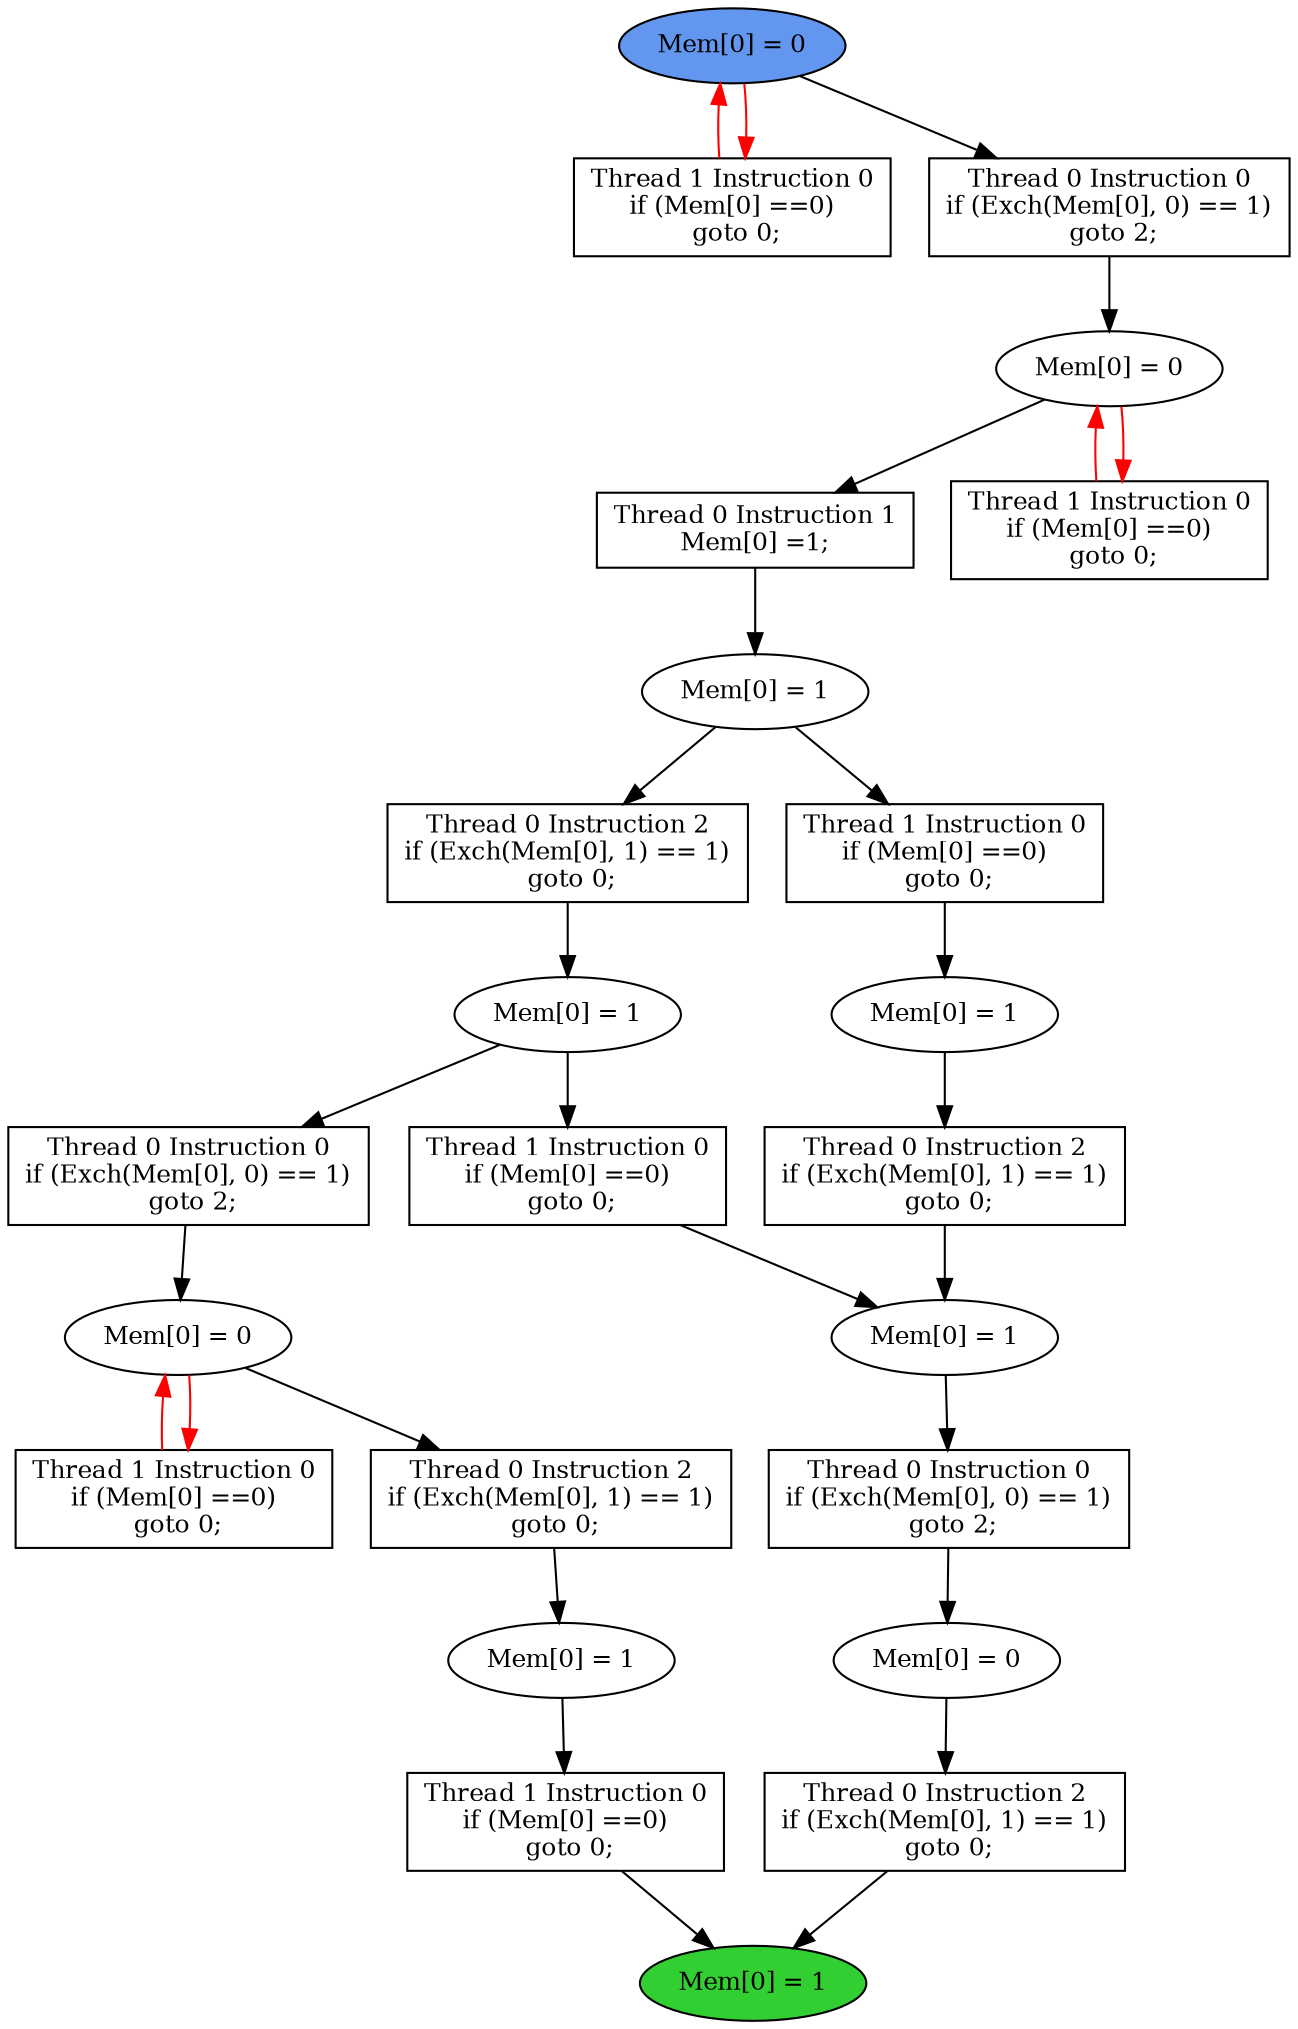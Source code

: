 digraph "graph" {
graph [fontsize=12]
node [fontsize=12]
edge [fontsize=12]
rankdir=TB;
"N18" -> "N9" [uuid = "<A0, END>", color = "#000000", fontcolor = "#ffffff", style = "solid", label = "", dir = "forward", weight = "1"]
"N27" -> "N26" [uuid = "<A1, S7>", color = "#ff0000", fontcolor = "#ffffff", style = "solid", label = "", dir = "back", weight = "1"]
"N20" -> "N19" [uuid = "<A2, S2>", color = "#000000", fontcolor = "#ffffff", style = "solid", label = "", dir = "forward", weight = "1"]
"N31" -> "N30" [uuid = "<A3, S1>", color = "#000000", fontcolor = "#ffffff", style = "solid", label = "", dir = "forward", weight = "1"]
"N33" -> "N32" [uuid = "<A4, S0>", color = "#000000", fontcolor = "#ffffff", style = "solid", label = "", dir = "forward", weight = "1"]
"N34" -> "N23" [uuid = "<A5, S3>", color = "#ff0000", fontcolor = "#ffffff", style = "solid", label = "", dir = "back", weight = "1"]
"N16" -> "N15" [uuid = "<A6, S6>", color = "#000000", fontcolor = "#ffffff", style = "solid", label = "", dir = "forward", weight = "1"]
"N17" -> "N13" [uuid = "<A7, S5>", color = "#000000", fontcolor = "#ffffff", style = "solid", label = "", dir = "forward", weight = "1"]
"N36" -> "N22" [uuid = "<A8, START>", color = "#ff0000", fontcolor = "#ffffff", style = "solid", label = "", dir = "back", weight = "1"]
"N29" -> "N27" [uuid = "<A9, S7>", color = "#000000", fontcolor = "#ffffff", style = "solid", label = "", dir = "forward", weight = "1"]
"N12" -> "N11" [uuid = "<A10, S4>", color = "#000000", fontcolor = "#ffffff", style = "solid", label = "", dir = "forward", weight = "1"]
"N35" -> "N34" [uuid = "<A11, S3>", color = "#000000", fontcolor = "#ffffff", style = "solid", label = "", dir = "forward", weight = "1"]
"N10" -> "N9" [uuid = "<A12, END>", color = "#000000", fontcolor = "#ffffff", style = "solid", label = "", dir = "forward", weight = "1"]
"N14" -> "N13" [uuid = "<A13, S5>", color = "#000000", fontcolor = "#ffffff", style = "solid", label = "", dir = "forward", weight = "1"]
"N19" -> "N18" [uuid = "<A0, S2>", color = "#000000", fontcolor = "#ffffff", style = "solid", label = "", dir = "forward", weight = "1"]
"N27" -> "N26" [uuid = "<A1, S7>", color = "#ff0000", fontcolor = "#ffffff", style = "solid", label = "", dir = "forward", weight = "1"]
"N27" -> "N20" [uuid = "<A2, S7>", color = "#000000", fontcolor = "#ffffff", style = "solid", label = "", dir = "forward", weight = "1"]
"N32" -> "N31" [uuid = "<A3, S0>", color = "#000000", fontcolor = "#ffffff", style = "solid", label = "", dir = "forward", weight = "1"]
"N34" -> "N33" [uuid = "<A4, S3>", color = "#000000", fontcolor = "#ffffff", style = "solid", label = "", dir = "forward", weight = "1"]
"N34" -> "N23" [uuid = "<A5, S3>", color = "#ff0000", fontcolor = "#ffffff", style = "solid", label = "", dir = "forward", weight = "1"]
"N32" -> "N16" [uuid = "<A6, S0>", color = "#000000", fontcolor = "#ffffff", style = "solid", label = "", dir = "forward", weight = "1"]
"N30" -> "N17" [uuid = "<A7, S1>", color = "#000000", fontcolor = "#ffffff", style = "solid", label = "", dir = "forward", weight = "1"]
"N36" -> "N22" [uuid = "<A8, START>", color = "#ff0000", fontcolor = "#ffffff", style = "solid", label = "", dir = "forward", weight = "1"]
"N30" -> "N29" [uuid = "<A9, S1>", color = "#000000", fontcolor = "#ffffff", style = "solid", label = "", dir = "forward", weight = "1"]
"N13" -> "N12" [uuid = "<A10, S5>", color = "#000000", fontcolor = "#ffffff", style = "solid", label = "", dir = "forward", weight = "1"]
"N36" -> "N35" [uuid = "<A11, START>", color = "#000000", fontcolor = "#ffffff", style = "solid", label = "", dir = "forward", weight = "1"]
"N11" -> "N10" [uuid = "<A12, S4>", color = "#000000", fontcolor = "#ffffff", style = "solid", label = "", dir = "forward", weight = "1"]
"N15" -> "N14" [uuid = "<A13, S6>", color = "#000000", fontcolor = "#ffffff", style = "solid", label = "", dir = "forward", weight = "1"]
"N9" [uuid="END", label="Mem[0] = 1", fillcolor = "#31cf31", fontcolor = "#000000", shape = "ellipse", style = "filled, solid"]
"N10" [uuid="A12", label="Thread 0 Instruction 2
if (Exch(Mem[0], 1) == 1)
 goto 0;", fillcolor = "#ffffff", fontcolor = "#000000", shape = "box", style = "filled, solid"]
"N11" [uuid="S4", label="Mem[0] = 0", fillcolor = "#ffffff", fontcolor = "#000000", shape = "ellipse", style = "filled, solid"]
"N12" [uuid="A10", label="Thread 0 Instruction 0
if (Exch(Mem[0], 0) == 1)
 goto 2;", fillcolor = "#ffffff", fontcolor = "#000000", shape = "box", style = "filled, solid"]
"N13" [uuid="S5", label="Mem[0] = 1", fillcolor = "#ffffff", fontcolor = "#000000", shape = "ellipse", style = "filled, solid"]
"N14" [uuid="A13", label="Thread 0 Instruction 2
if (Exch(Mem[0], 1) == 1)
 goto 0;", fillcolor = "#ffffff", fontcolor = "#000000", shape = "box", style = "filled, solid"]
"N15" [uuid="S6", label="Mem[0] = 1", fillcolor = "#ffffff", fontcolor = "#000000", shape = "ellipse", style = "filled, solid"]
"N16" [uuid="A6", label="Thread 1 Instruction 0
if (Mem[0] ==0)
 goto 0;", fillcolor = "#ffffff", fontcolor = "#000000", shape = "box", style = "filled, solid"]
"N17" [uuid="A7", label="Thread 1 Instruction 0
if (Mem[0] ==0)
 goto 0;", fillcolor = "#ffffff", fontcolor = "#000000", shape = "box", style = "filled, solid"]
"N18" [uuid="A0", label="Thread 1 Instruction 0
if (Mem[0] ==0)
 goto 0;", fillcolor = "#ffffff", fontcolor = "#000000", shape = "box", style = "filled, solid"]
"N19" [uuid="S2", label="Mem[0] = 1", fillcolor = "#ffffff", fontcolor = "#000000", shape = "ellipse", style = "filled, solid"]
"N20" [uuid="A2", label="Thread 0 Instruction 2
if (Exch(Mem[0], 1) == 1)
 goto 0;", fillcolor = "#ffffff", fontcolor = "#000000", shape = "box", style = "filled, solid"]
"N22" [uuid="A8", label="Thread 1 Instruction 0
if (Mem[0] ==0)
 goto 0;", fillcolor = "#ffffff", fontcolor = "#000000", shape = "box", style = "filled, solid"]
"N23" [uuid="A5", label="Thread 1 Instruction 0
if (Mem[0] ==0)
 goto 0;", fillcolor = "#ffffff", fontcolor = "#000000", shape = "box", style = "filled, solid"]
"N26" [uuid="A1", label="Thread 1 Instruction 0
if (Mem[0] ==0)
 goto 0;", fillcolor = "#ffffff", fontcolor = "#000000", shape = "box", style = "filled, solid"]
"N27" [uuid="S7", label="Mem[0] = 0", fillcolor = "#ffffff", fontcolor = "#000000", shape = "ellipse", style = "filled, solid"]
"N29" [uuid="A9", label="Thread 0 Instruction 0
if (Exch(Mem[0], 0) == 1)
 goto 2;", fillcolor = "#ffffff", fontcolor = "#000000", shape = "box", style = "filled, solid"]
"N30" [uuid="S1", label="Mem[0] = 1", fillcolor = "#ffffff", fontcolor = "#000000", shape = "ellipse", style = "filled, solid"]
"N31" [uuid="A3", label="Thread 0 Instruction 2
if (Exch(Mem[0], 1) == 1)
 goto 0;", fillcolor = "#ffffff", fontcolor = "#000000", shape = "box", style = "filled, solid"]
"N32" [uuid="S0", label="Mem[0] = 1", fillcolor = "#ffffff", fontcolor = "#000000", shape = "ellipse", style = "filled, solid"]
"N33" [uuid="A4", label="Thread 0 Instruction 1
Mem[0] =1;", fillcolor = "#ffffff", fontcolor = "#000000", shape = "box", style = "filled, solid"]
"N34" [uuid="S3", label="Mem[0] = 0", fillcolor = "#ffffff", fontcolor = "#000000", shape = "ellipse", style = "filled, solid"]
"N35" [uuid="A11", label="Thread 0 Instruction 0
if (Exch(Mem[0], 0) == 1)
 goto 2;", fillcolor = "#ffffff", fontcolor = "#000000", shape = "box", style = "filled, solid"]
"N36" [uuid="START", label="Mem[0] = 0", fillcolor = "#6396ef", fontcolor = "#000000", shape = "ellipse", style = "filled, solid"]
}